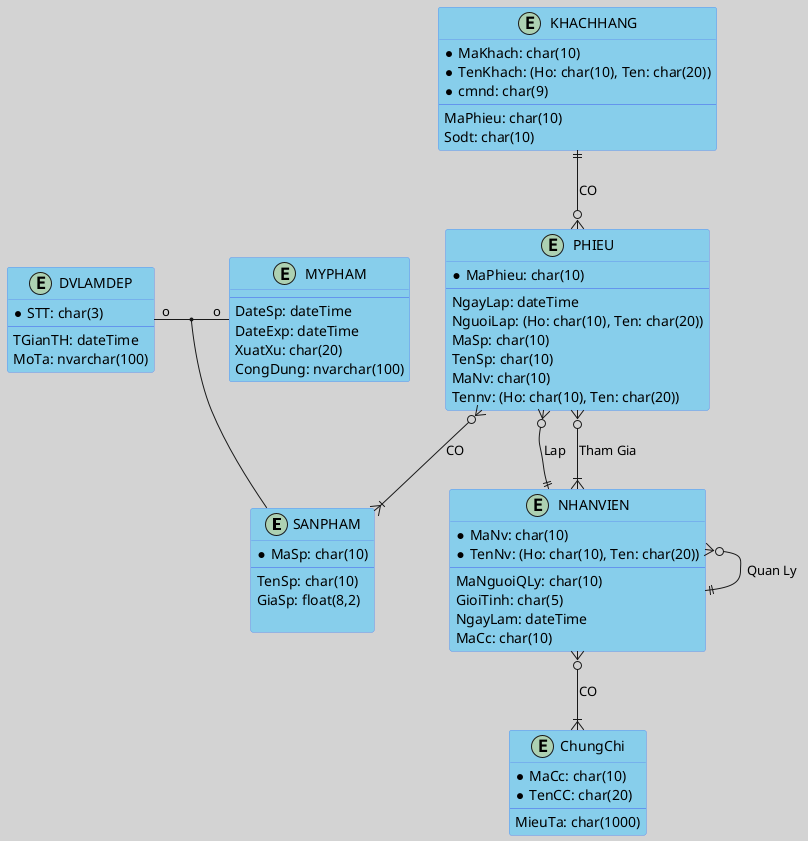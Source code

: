 /' Fullname: Huynh Quang Thang '/
/' Mssv: 19126062 '/
@startuml

skinparam backgroundColor LightGrey
skinparam ClassBackgroundColor SkyBlue
skinparam ClassBorderColor CornflowerBlue

entity SANPHAM
{
* MaSp: char(10)
---
TenSp: char(10)
GiaSp: float(8,2)

}

entity DVLAMDEP
{
* STT: char(3)
---
TGianTH: dateTime
MoTa: nvarchar(100)
}

entity MYPHAM
{
---
DateSp: dateTime
DateExp: dateTime
XuatXu: char(20)
CongDung: nvarchar(100)
}

entity ChungChi
{
* MaCc: char(10)
* TenCC: char(20)
---
MieuTa: char(1000)
}

entity NHANVIEN
{
* MaNv: char(10)
* TenNv: (Ho: char(10), Ten: char(20))
---
MaNguoiQLy: char(10) 
GioiTinh: char(5)
NgayLam: dateTime
MaCc: char(10)
}

entity KHACHHANG
{
* MaKhach: char(10)
* TenKhach: (Ho: char(10), Ten: char(20))
* cmnd: char(9)
---
MaPhieu: char(10)
Sodt: char(10)
}

entity PHIEU
{
* MaPhieu: char(10)
---
NgayLap: dateTime
NguoiLap: (Ho: char(10), Ten: char(20))
MaSp: char(10)
TenSp: char(10)
MaNv: char(10) 
Tennv: (Ho: char(10), Ten: char(20))
}

DVLAMDEP "o" - "o" MYPHAM 
( DVLAMDEP, MYPHAM )  - SANPHAM

NHANVIEN }o--|{ ChungChi : CO
NHANVIEN }o--|| NHANVIEN : Quan Ly
PHIEU }o--|| NHANVIEN : Lap
PHIEU }o--|{ NHANVIEN : Tham Gia
PHIEU }o--|{ SANPHAM : CO
KHACHHANG ||--o{ PHIEU : CO

@enduml

